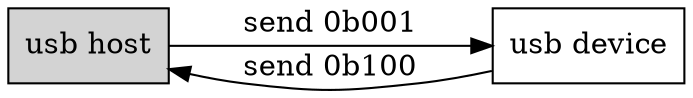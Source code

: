 //dot -Txdot file.dot | dot2tex > file.tex
//dot -Tpdf horizontal.dot -o horizontal_inc.pdf

digraph ER{
     nodesep=1.0;
     host[label="usb host", shape=box, style=filled, fillcolor=lightgrey];
     device[label="usb device", shape=box];
     {rank=same;host,device}
     host->device[label="send 0b001"];
     device->host[label="send 0b100"];
}
